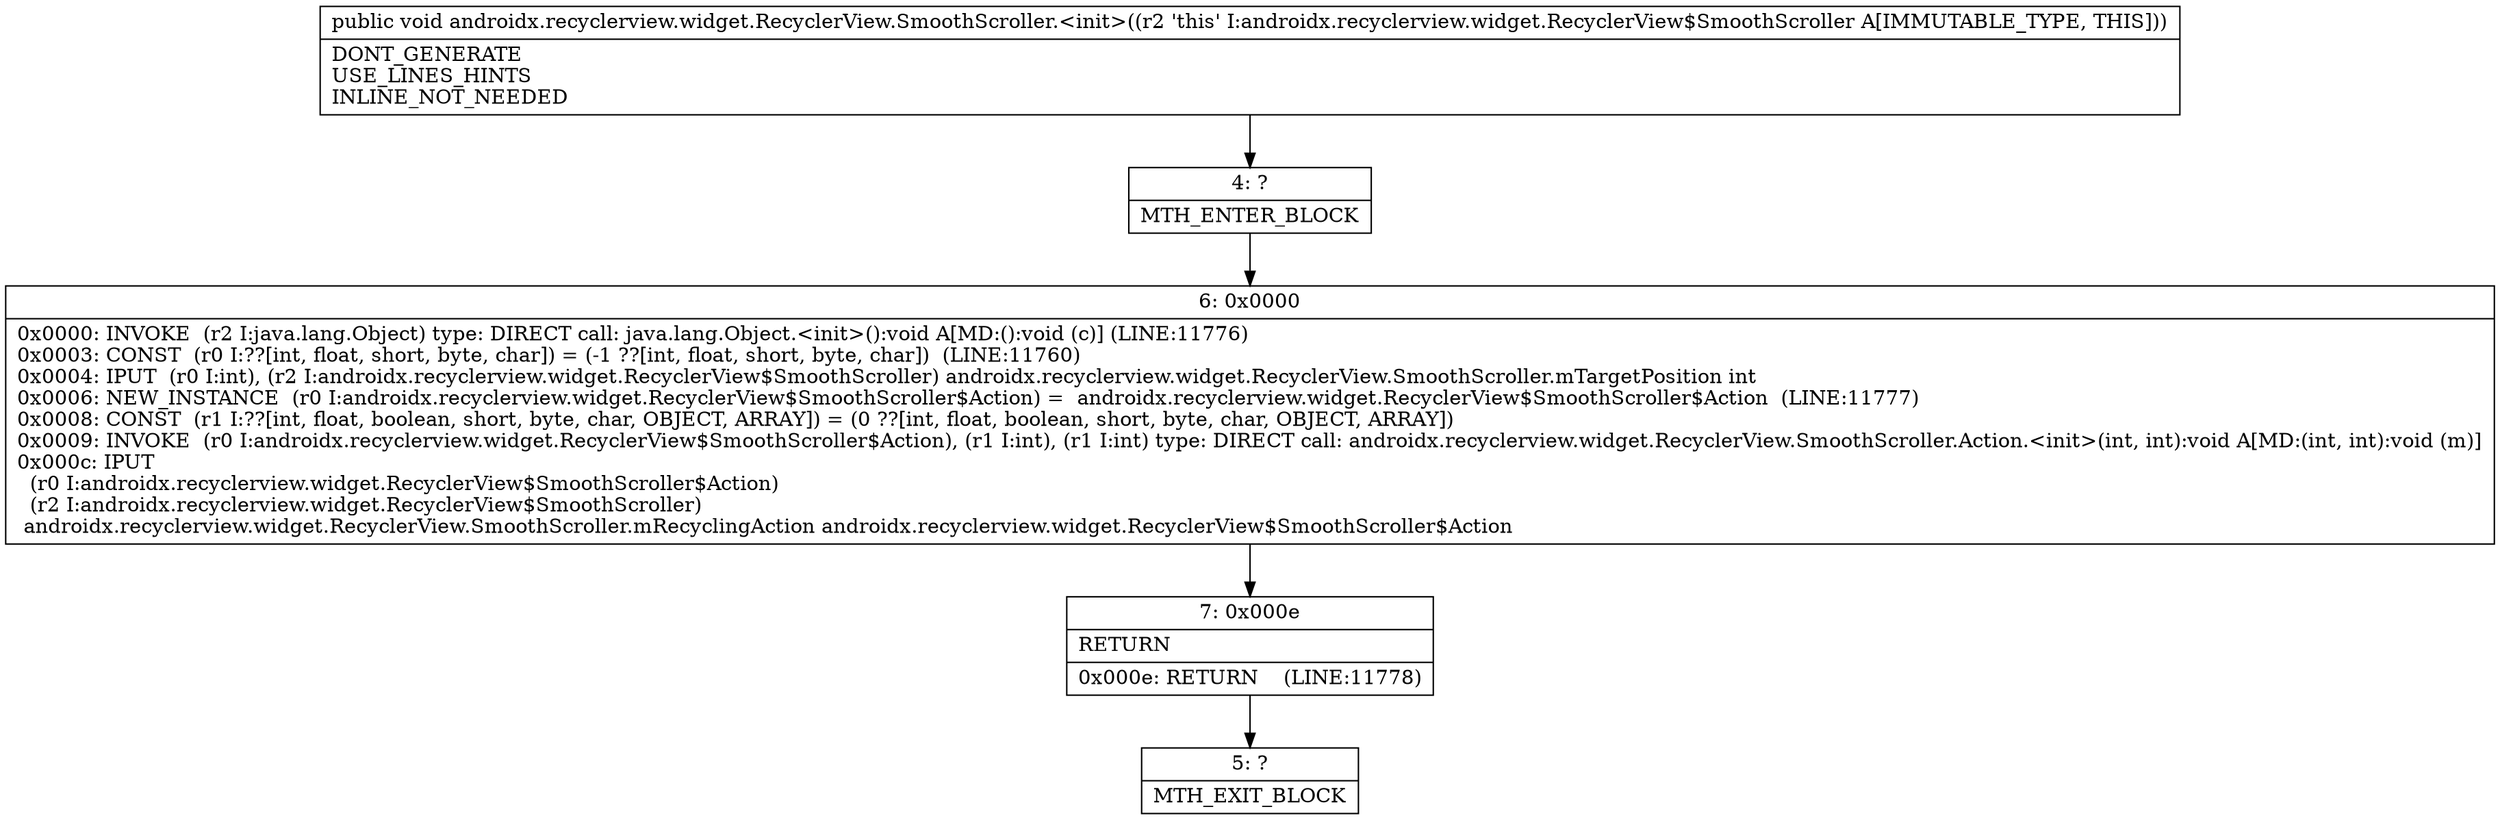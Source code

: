 digraph "CFG forandroidx.recyclerview.widget.RecyclerView.SmoothScroller.\<init\>()V" {
Node_4 [shape=record,label="{4\:\ ?|MTH_ENTER_BLOCK\l}"];
Node_6 [shape=record,label="{6\:\ 0x0000|0x0000: INVOKE  (r2 I:java.lang.Object) type: DIRECT call: java.lang.Object.\<init\>():void A[MD:():void (c)] (LINE:11776)\l0x0003: CONST  (r0 I:??[int, float, short, byte, char]) = (\-1 ??[int, float, short, byte, char])  (LINE:11760)\l0x0004: IPUT  (r0 I:int), (r2 I:androidx.recyclerview.widget.RecyclerView$SmoothScroller) androidx.recyclerview.widget.RecyclerView.SmoothScroller.mTargetPosition int \l0x0006: NEW_INSTANCE  (r0 I:androidx.recyclerview.widget.RecyclerView$SmoothScroller$Action) =  androidx.recyclerview.widget.RecyclerView$SmoothScroller$Action  (LINE:11777)\l0x0008: CONST  (r1 I:??[int, float, boolean, short, byte, char, OBJECT, ARRAY]) = (0 ??[int, float, boolean, short, byte, char, OBJECT, ARRAY]) \l0x0009: INVOKE  (r0 I:androidx.recyclerview.widget.RecyclerView$SmoothScroller$Action), (r1 I:int), (r1 I:int) type: DIRECT call: androidx.recyclerview.widget.RecyclerView.SmoothScroller.Action.\<init\>(int, int):void A[MD:(int, int):void (m)]\l0x000c: IPUT  \l  (r0 I:androidx.recyclerview.widget.RecyclerView$SmoothScroller$Action)\l  (r2 I:androidx.recyclerview.widget.RecyclerView$SmoothScroller)\l androidx.recyclerview.widget.RecyclerView.SmoothScroller.mRecyclingAction androidx.recyclerview.widget.RecyclerView$SmoothScroller$Action \l}"];
Node_7 [shape=record,label="{7\:\ 0x000e|RETURN\l|0x000e: RETURN    (LINE:11778)\l}"];
Node_5 [shape=record,label="{5\:\ ?|MTH_EXIT_BLOCK\l}"];
MethodNode[shape=record,label="{public void androidx.recyclerview.widget.RecyclerView.SmoothScroller.\<init\>((r2 'this' I:androidx.recyclerview.widget.RecyclerView$SmoothScroller A[IMMUTABLE_TYPE, THIS]))  | DONT_GENERATE\lUSE_LINES_HINTS\lINLINE_NOT_NEEDED\l}"];
MethodNode -> Node_4;Node_4 -> Node_6;
Node_6 -> Node_7;
Node_7 -> Node_5;
}

